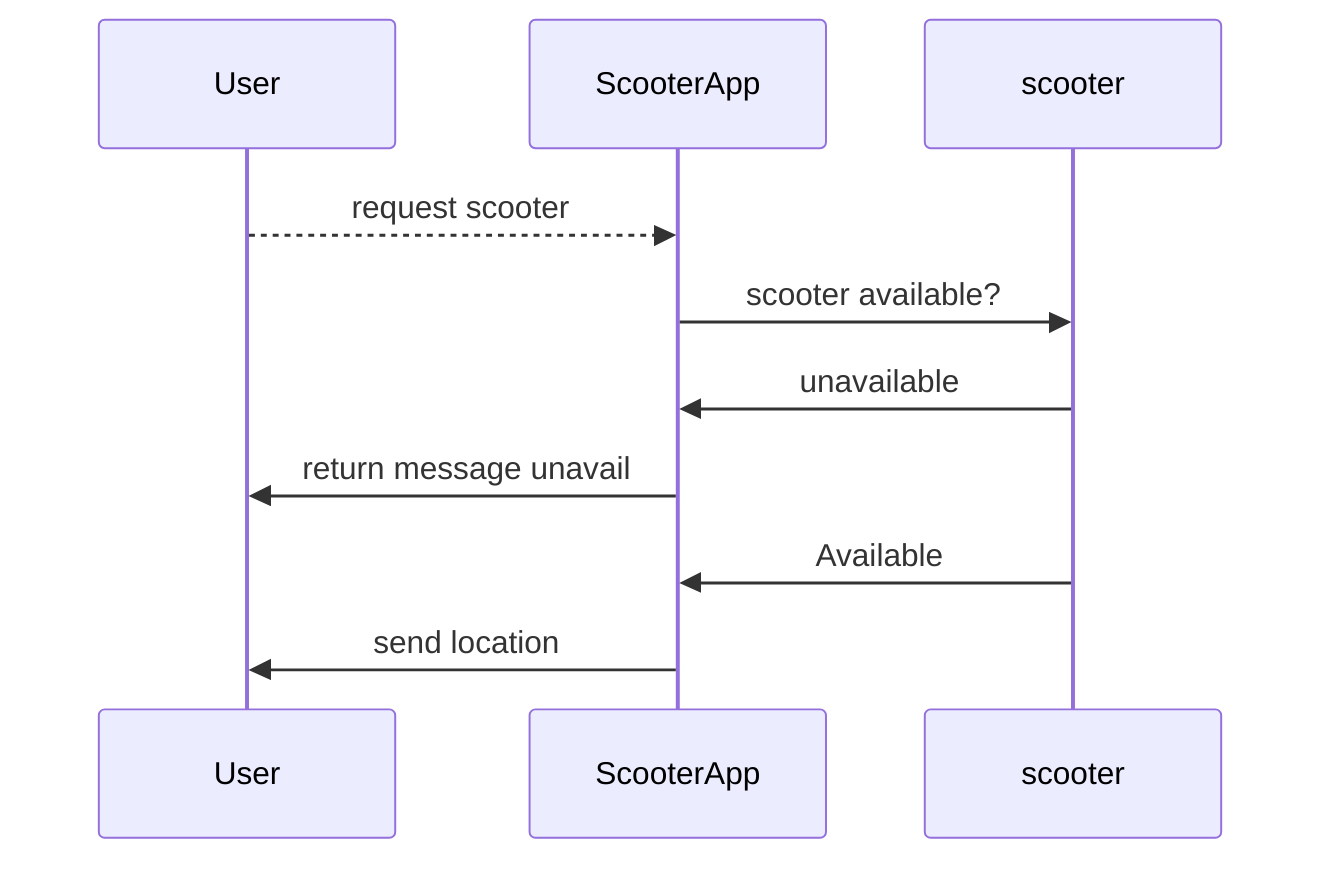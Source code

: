 sequenceDiagram

User -->> ScooterApp: request scooter
ScooterApp ->> scooter: scooter available?
scooter ->> ScooterApp: unavailable
ScooterApp ->> User: return message unavail
scooter ->> ScooterApp: Available
ScooterApp ->> User: send location




participant User

participant scooter

participant ScooterApp
